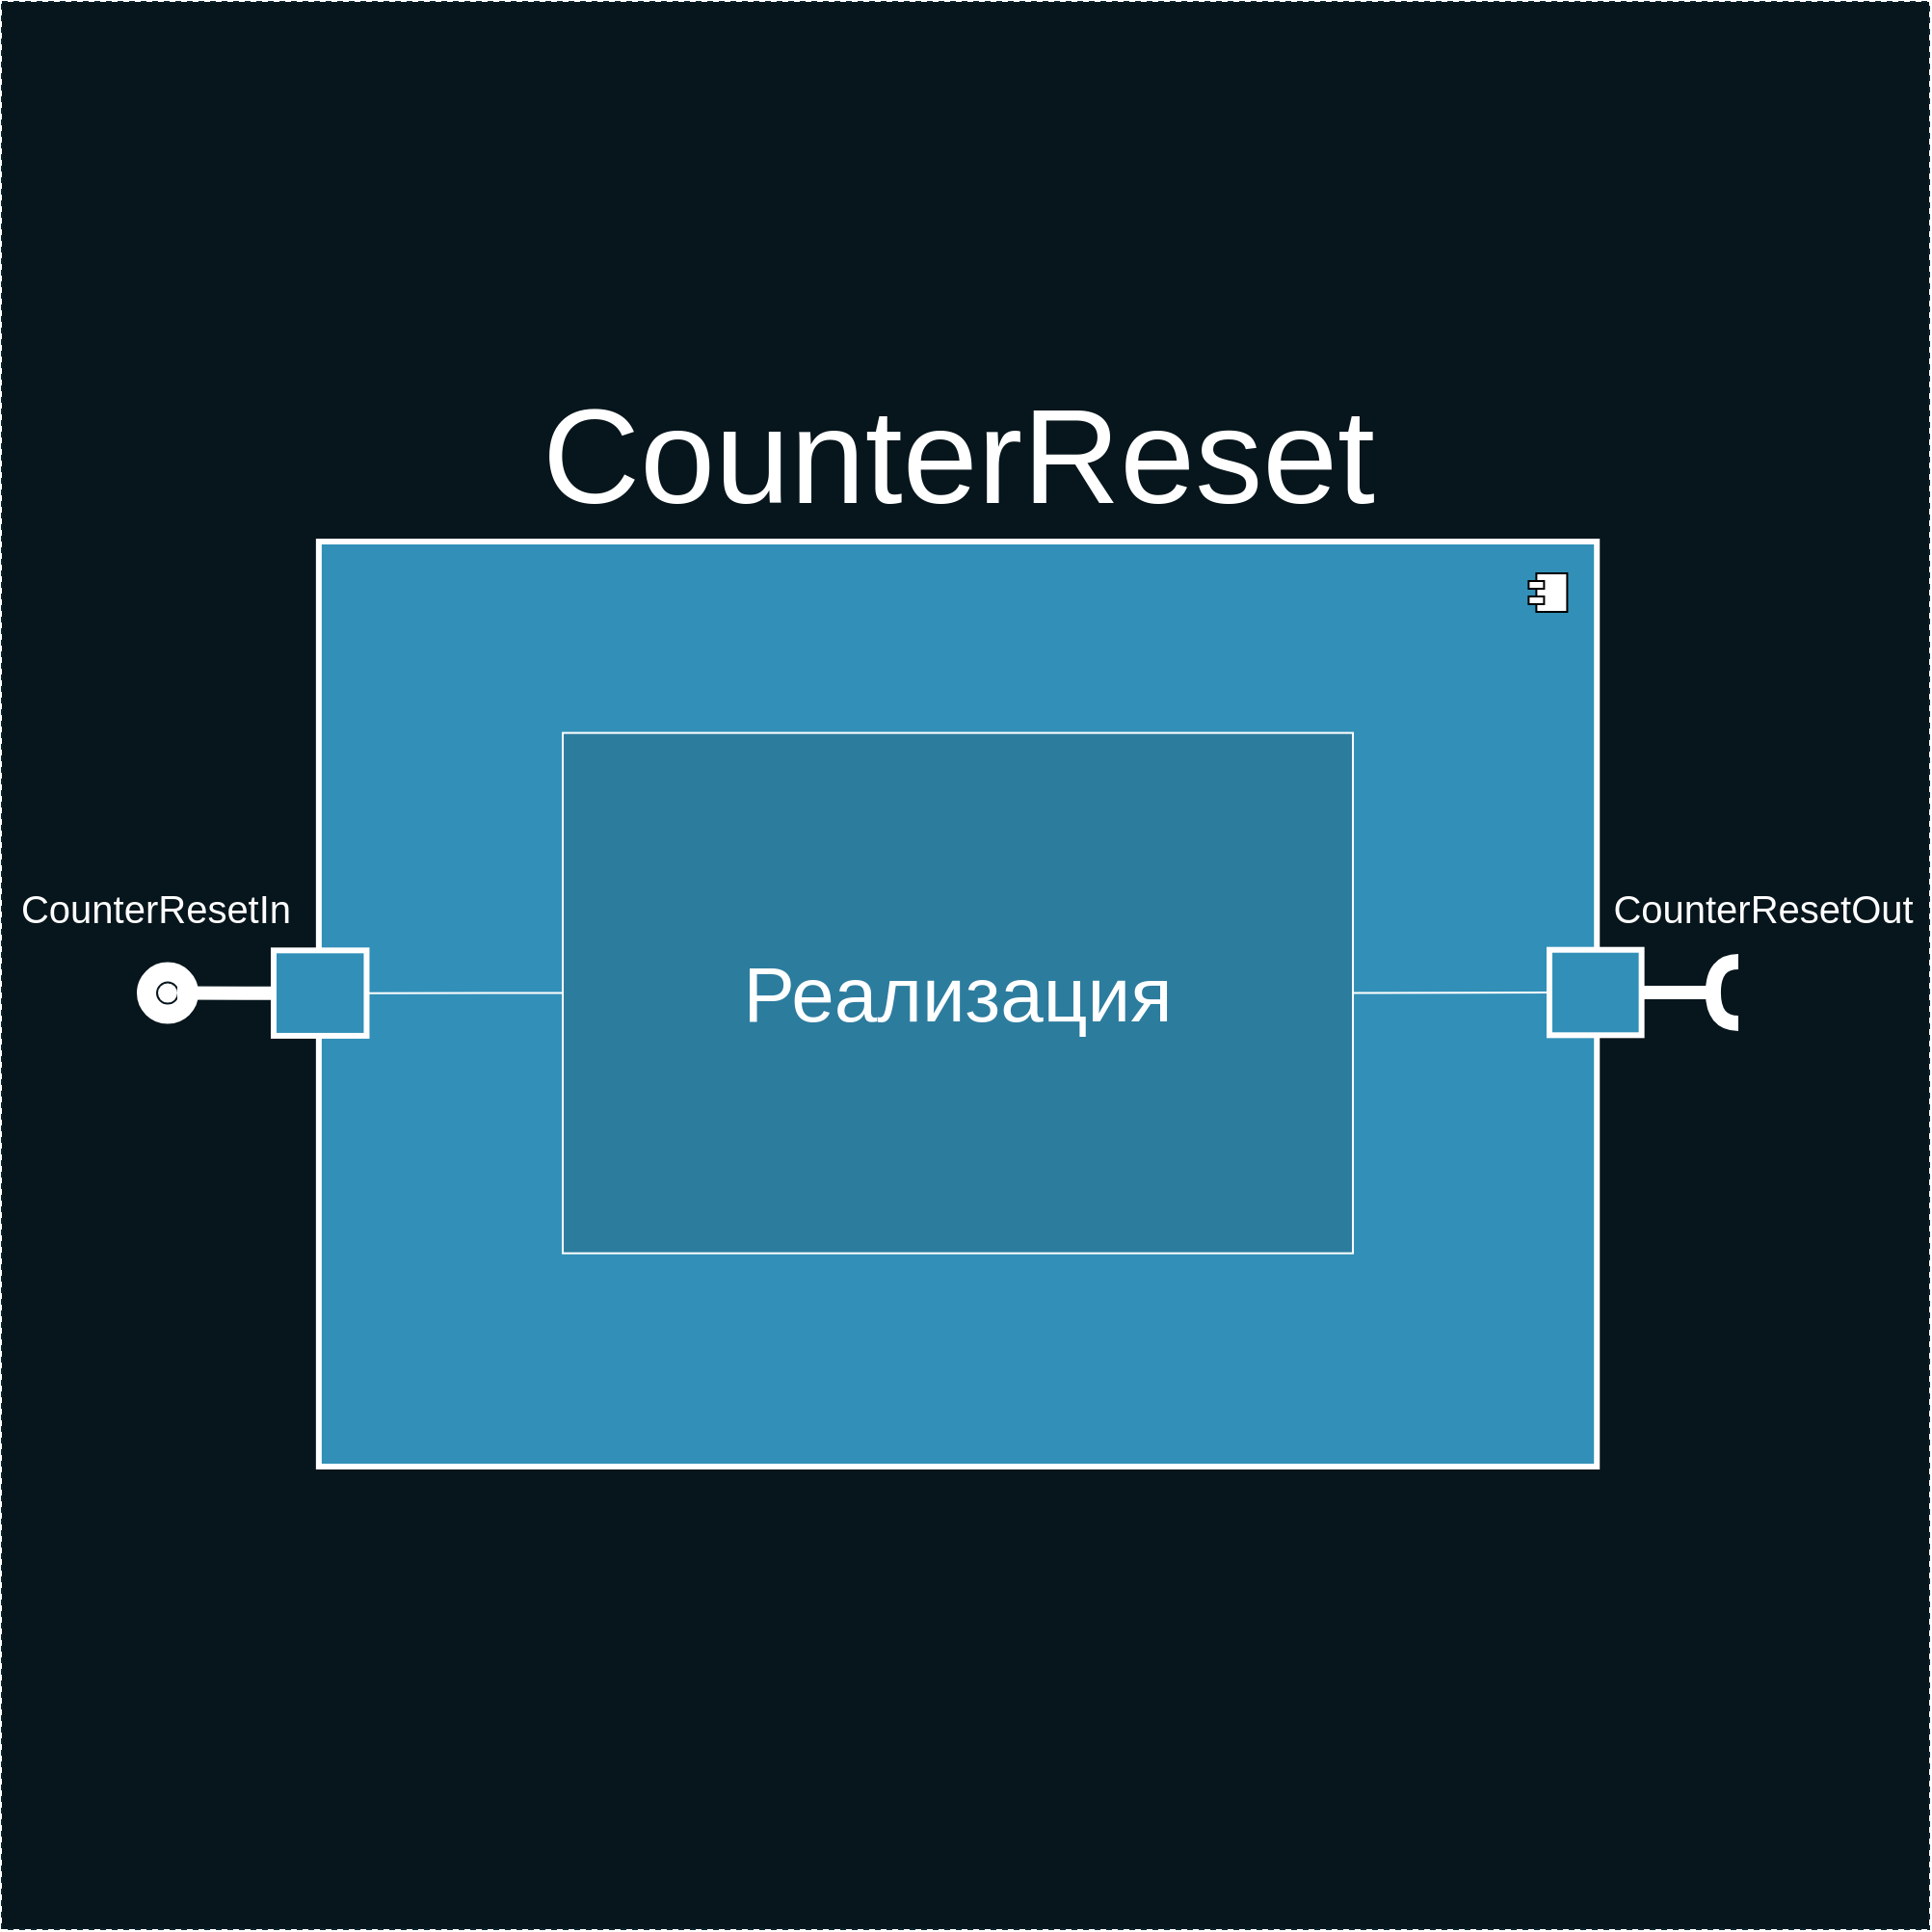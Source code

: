 <mxfile version="13.2.4" type="device"><diagram name="Page-1" id="b5b7bab2-c9e2-2cf4-8b2a-24fd1a2a6d21"><mxGraphModel dx="3317" dy="1653" grid="1" gridSize="10" guides="1" tooltips="1" connect="1" arrows="1" fold="1" page="1" pageScale="1" pageWidth="827" pageHeight="1169" background="#ffffff" math="0" shadow="0"><root><mxCell id="0"/><mxCell id="1" parent="0"/><mxCell id="crDRbli0xWPwZ9U8P9Jx-28" value="" style="rounded=0;whiteSpace=wrap;html=1;fillColor=#07161C;fontSize=30;fontColor=#FFFFFF;strokeColor=#0C242E;dashed=1;" parent="1" vertex="1"><mxGeometry x="-2430" y="-500" width="1000" height="1000" as="geometry"/></mxCell><mxCell id="U6wea57SPDhQuYajFu8s-3" value="" style="group" parent="1" vertex="1" connectable="0"><mxGeometry x="-2349" y="-220" width="820" height="480" as="geometry"/></mxCell><mxCell id="WUQhIYBa5418pxO2Ay4J-3" value="" style="group" parent="U6wea57SPDhQuYajFu8s-3" vertex="1" connectable="0"><mxGeometry x="806.963" y="218.001" width="13.037" height="31.998" as="geometry"/></mxCell><mxCell id="WUQhIYBa5418pxO2Ay4J-1" value="" style="shape=requiredInterface;html=1;verticalLabelPosition=bottom;strokeColor=#FFFFFF;strokeWidth=8;fontSize=33;fontColor=#3CBBED;rotation=-180;" parent="WUQhIYBa5418pxO2Ay4J-3" vertex="1"><mxGeometry width="13.037" height="31.998" as="geometry"/></mxCell><mxCell id="U6wea57SPDhQuYajFu8s-2" value="" style="group" parent="U6wea57SPDhQuYajFu8s-3" vertex="1" connectable="0"><mxGeometry width="787.81" height="480" as="geometry"/></mxCell><mxCell id="6zHsUcergq1utXB0naxn-11" value="&lt;font style=&quot;font-size: 70px&quot;&gt;CounterReset&lt;/font&gt;" style="html=1;dropTarget=0;strokeColor=#FFFFFF;strokeWidth=3;fillColor=#3290B8;fontSize=23;fontColor=#FFFFFF;labelPosition=center;verticalLabelPosition=top;align=center;verticalAlign=bottom;" parent="U6wea57SPDhQuYajFu8s-2" vertex="1"><mxGeometry x="83.434" width="663.176" height="480" as="geometry"/></mxCell><mxCell id="6zHsUcergq1utXB0naxn-12" value="" style="shape=component;jettyWidth=8;jettyHeight=4;" parent="6zHsUcergq1utXB0naxn-11" vertex="1"><mxGeometry x="1" width="20" height="20" relative="1" as="geometry"><mxPoint x="-35.41" y="16.56" as="offset"/></mxGeometry></mxCell><mxCell id="nEMtQPzapgCjAuKPO60t-1" value="&lt;span style=&quot;font-family: monospace ; font-size: 0px&quot;&gt;%3CmxGraphModel%3E%3Croot%3E%3CmxCell%20id%3D%220%22%2F%3E%3CmxCell%20id%3D%221%22%20parent%3D%220%22%2F%3E%3CmxCell%20id%3D%222%22%20value%3D%22%22%20style%3D%22rounded%3D0%3BorthogonalLoop%3D1%3BjettySize%3Dauto%3Bhtml%3D1%3BendArrow%3Dnone%3BendFill%3D0%3BfontSize%3D40%3BfontColor%3D%23FFFFFF%3BstrokeColor%3D%23FFFFFF%3BstrokeWidth%3D4%3BexitX%3D0%3BexitY%3D0.5%3BexitDx%3D0%3BexitDy%3D0%3B%22%20edge%3D%221%22%20parent%3D%221%22%3E%3CmxGeometry%20relative%3D%221%22%20as%3D%22geometry%22%3E%3CmxPoint%20x%3D%22-999.62%22%20y%3D%22171.66%22%20as%3D%22sourcePoint%22%2F%3E%3CmxPoint%20x%3D%22-1029%22%20y%3D%22172%22%20as%3D%22targetPoint%22%2F%3E%3C%2FmxGeometry%3E%3C%2FmxCell%3E%3C%2Froot%3E%3C%2FmxGraphModel%3E&lt;/span&gt;&lt;span style=&quot;font-family: monospace ; font-size: 0px&quot;&gt;%3CmxGraphModel%3E%3Croot%3E%3CmxCell%20id%3D%220%22%2F%3E%3CmxCell%20id%3D%221%22%20parent%3D%220%22%2F%3E%3CmxCell%20id%3D%222%22%20value%3D%22%22%20style%3D%22rounded%3D0%3BorthogonalLoop%3D1%3BjettySize%3Dauto%3Bhtml%3D1%3BendArrow%3Dnone%3BendFill%3D0%3BfontSize%3D40%3BfontColor%3D%23FFFFFF%3BstrokeColor%3D%23FFFFFF%3BstrokeWidth%3D4%3BexitX%3D0%3BexitY%3D0.5%3BexitDx%3D0%3BexitDy%3D0%3B%22%20edge%3D%221%22%20parent%3D%221%22%3E%3CmxGeometry%20relative%3D%221%22%20as%3D%22geometry%22%3E%3CmxPoint%20x%3D%22-999.62%22%20y%3D%22171.66%22%20as%3D%22sourcePoint%22%2F%3E%3CmxPoint%20x%3D%22-1029%22%20y%3D%22172%22%20as%3D%22targetPoint%22%2F%3E%3C%2FmxGeometry%3E%3C%2FmxCell%3E%3C%2Froot%3E%3C%2FmxGraphModel%3E&lt;/span&gt;" style="rounded=0;whiteSpace=wrap;html=1;fillColor=#3290B8;strokeColor=#FFFFFF;strokeWidth=3;" parent="U6wea57SPDhQuYajFu8s-2" vertex="1"><mxGeometry x="722" y="211.85" width="47.81" height="44.31" as="geometry"/></mxCell><mxCell id="tXMVsCFoQF1KZuXmmmwA-18" value="" style="ellipse;whiteSpace=wrap;html=1;fontFamily=Helvetica;fontSize=12;fontColor=#FFFFFF;align=center;strokeColor=#FFFFFF;fillColor=#ffffff;points=[];aspect=fixed;resizable=0;strokeWidth=22;" parent="U6wea57SPDhQuYajFu8s-2" vertex="1"><mxGeometry y="229.311" width="10" height="10" as="geometry"/></mxCell><mxCell id="nEMtQPzapgCjAuKPO60t-6" value="&lt;span style=&quot;font-family: monospace ; font-size: 0px&quot;&gt;%3CmxGraphModel%3E%3Croot%3E%3CmxCell%20id%3D%220%22%2F%3E%3CmxCell%20id%3D%221%22%20parent%3D%220%22%2F%3E%3CmxCell%20id%3D%222%22%20value%3D%22%22%20style%3D%22rounded%3D0%3BorthogonalLoop%3D1%3BjettySize%3Dauto%3Bhtml%3D1%3BendArrow%3Dnone%3BendFill%3D0%3BfontSize%3D40%3BfontColor%3D%23FFFFFF%3BstrokeColor%3D%23FFFFFF%3BstrokeWidth%3D4%3BexitX%3D0%3BexitY%3D0.5%3BexitDx%3D0%3BexitDy%3D0%3B%22%20edge%3D%221%22%20parent%3D%221%22%3E%3CmxGeometry%20relative%3D%221%22%20as%3D%22geometry%22%3E%3CmxPoint%20x%3D%22-999.62%22%20y%3D%22171.66%22%20as%3D%22sourcePoint%22%2F%3E%3CmxPoint%20x%3D%22-1029%22%20y%3D%22172%22%20as%3D%22targetPoint%22%2F%3E%3C%2FmxGeometry%3E%3C%2FmxCell%3E%3C%2Froot%3E%3C%2FmxGraphModel%3E&lt;/span&gt;&lt;span style=&quot;font-family: monospace ; font-size: 0px&quot;&gt;%3CmxGraphModel%3E%3Croot%3E%3CmxCell%20id%3D%220%22%2F%3E%3CmxCell%20id%3D%221%22%20parent%3D%220%22%2F%3E%3CmxCell%20id%3D%222%22%20value%3D%22%22%20style%3D%22rounded%3D0%3BorthogonalLoop%3D1%3BjettySize%3Dauto%3Bhtml%3D1%3BendArrow%3Dnone%3BendFill%3D0%3BfontSize%3D40%3BfontColor%3D%23FFFFFF%3BstrokeColor%3D%23FFFFFF%3BstrokeWidth%3D4%3BexitX%3D0%3BexitY%3D0.5%3BexitDx%3D0%3BexitDy%3D0%3B%22%20edge%3D%221%22%20parent%3D%221%22%3E%3CmxGeometry%20relative%3D%221%22%20as%3D%22geometry%22%3E%3CmxPoint%20x%3D%22-999.62%22%20y%3D%22171.66%22%20as%3D%22sourcePoint%22%2F%3E%3CmxPoint%20x%3D%22-1029%22%20y%3D%22172%22%20as%3D%22targetPoint%22%2F%3E%3C%2FmxGeometry%3E%3C%2FmxCell%3E%3C%2Froot%3E%3C%2FmxGraphModel%3E&lt;/span&gt;" style="rounded=0;whiteSpace=wrap;html=1;fillColor=#3290B8;strokeColor=#FFFFFF;strokeWidth=3;" parent="U6wea57SPDhQuYajFu8s-2" vertex="1"><mxGeometry x="60" y="212.16" width="48.23" height="44.31" as="geometry"/></mxCell><mxCell id="tXMVsCFoQF1KZuXmmmwA-16" value="" style="rounded=0;orthogonalLoop=1;jettySize=auto;html=1;endArrow=none;endFill=0;fontSize=40;fontColor=#FFFFFF;strokeColor=#FFFFFF;strokeWidth=7;exitX=0;exitY=0.5;exitDx=0;exitDy=0;" parent="U6wea57SPDhQuYajFu8s-2" source="nEMtQPzapgCjAuKPO60t-6" target="tXMVsCFoQF1KZuXmmmwA-18" edge="1"><mxGeometry relative="1" as="geometry"><mxPoint x="-1669.984" y="107.313" as="sourcePoint"/><mxPoint x="-1559.173" y="107.313" as="targetPoint"/></mxGeometry></mxCell><mxCell id="U6wea57SPDhQuYajFu8s-9" value="&lt;font color=&quot;#ffffff&quot; style=&quot;font-size: 40px&quot;&gt;Реализация&lt;/font&gt;" style="rounded=0;whiteSpace=wrap;html=1;strokeColor=#FFFFFF;fillColor=#2C7C9E;" parent="U6wea57SPDhQuYajFu8s-2" vertex="1"><mxGeometry x="210.02" y="99.31" width="410" height="270" as="geometry"/></mxCell><mxCell id="U6wea57SPDhQuYajFu8s-14" value="" style="endArrow=none;html=1;strokeColor=#FFFFFF;fontSize=20;endFill=0;strokeWidth=1;exitX=1;exitY=0.5;exitDx=0;exitDy=0;entryX=0;entryY=0.5;entryDx=0;entryDy=0;" parent="U6wea57SPDhQuYajFu8s-2" edge="1" target="U6wea57SPDhQuYajFu8s-9" source="nEMtQPzapgCjAuKPO60t-6"><mxGeometry width="50" height="50" relative="1" as="geometry"><mxPoint x="133" y="233" as="sourcePoint"/><mxPoint x="203" y="233.23" as="targetPoint"/></mxGeometry></mxCell><mxCell id="0n5viSVt1kQrQmYZSNza-1" value="" style="endArrow=none;html=1;strokeColor=#FFFFFF;fontSize=20;endFill=0;strokeWidth=1;exitX=1;exitY=0.5;exitDx=0;exitDy=0;entryX=0;entryY=0.5;entryDx=0;entryDy=0;" edge="1" parent="U6wea57SPDhQuYajFu8s-2" source="U6wea57SPDhQuYajFu8s-9" target="nEMtQPzapgCjAuKPO60t-1"><mxGeometry width="50" height="50" relative="1" as="geometry"><mxPoint x="118.23" y="244.315" as="sourcePoint"/><mxPoint x="220.02" y="244.31" as="targetPoint"/></mxGeometry></mxCell><mxCell id="WUQhIYBa5418pxO2Ay4J-2" value="" style="rounded=0;orthogonalLoop=1;jettySize=auto;html=1;endArrow=none;endFill=0;fontSize=40;fontColor=#FFFFFF;strokeColor=#FFFFFF;strokeWidth=7;exitX=1;exitY=0.5;exitDx=0;exitDy=0;exitPerimeter=0;entryX=1;entryY=0.5;entryDx=0;entryDy=0;" parent="U6wea57SPDhQuYajFu8s-3" source="WUQhIYBa5418pxO2Ay4J-1" target="nEMtQPzapgCjAuKPO60t-1" edge="1"><mxGeometry relative="1" as="geometry"><mxPoint x="89.952" y="242.001" as="sourcePoint"/><mxPoint x="783.956" y="234.002" as="targetPoint"/></mxGeometry></mxCell><mxCell id="U6wea57SPDhQuYajFu8s-8" value="&lt;font color=&quot;#ffffff&quot; style=&quot;font-size: 20px;&quot;&gt;CounterResetOut&lt;/font&gt;" style="text;html=1;strokeColor=none;fillColor=none;align=center;verticalAlign=middle;whiteSpace=wrap;rounded=0;fontSize=20;" parent="1" vertex="1"><mxGeometry x="-1582" y="-40" width="132" height="20" as="geometry"/></mxCell><mxCell id="U6wea57SPDhQuYajFu8s-11" value="&lt;font color=&quot;#ffffff&quot; style=&quot;font-size: 20px;&quot;&gt;CounterResetIn&lt;/font&gt;" style="text;html=1;strokeColor=none;fillColor=none;align=center;verticalAlign=middle;whiteSpace=wrap;rounded=0;fontSize=20;" parent="1" vertex="1"><mxGeometry x="-2416" y="-40" width="132" height="20" as="geometry"/></mxCell></root></mxGraphModel></diagram></mxfile>
